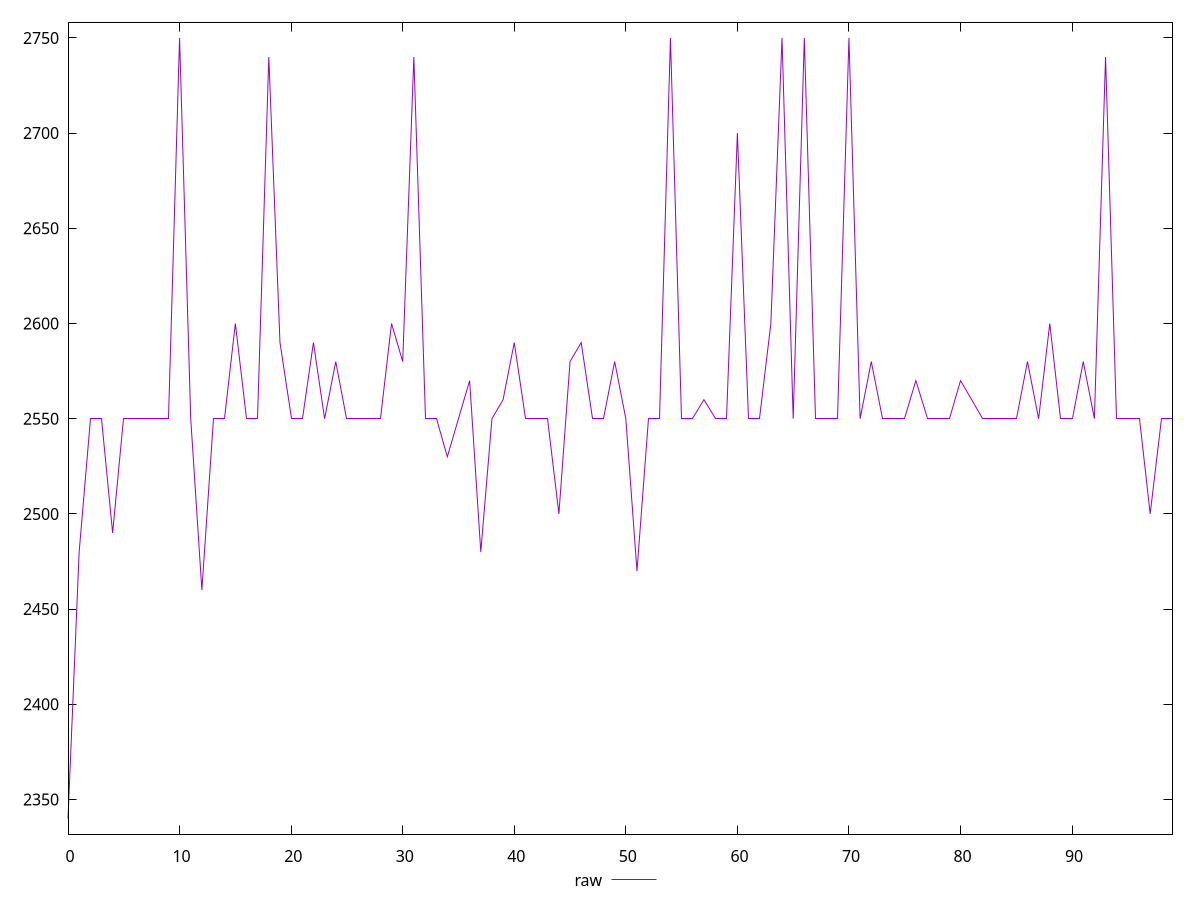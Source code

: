 reset

$raw <<EOF
0 2340
1 2480
2 2550
3 2550
4 2490
5 2550
6 2550
7 2550
8 2550
9 2550
10 2750
11 2550
12 2460
13 2550
14 2550
15 2600
16 2550
17 2550
18 2740
19 2590
20 2550
21 2550
22 2590
23 2550
24 2580
25 2550
26 2550
27 2550
28 2550
29 2600
30 2580
31 2740
32 2550
33 2550
34 2530
35 2550
36 2570
37 2480
38 2550
39 2560
40 2590
41 2550
42 2550
43 2550
44 2500
45 2580
46 2590
47 2550
48 2550
49 2580
50 2550
51 2470
52 2550
53 2550
54 2750
55 2550
56 2550
57 2560
58 2550
59 2550
60 2700
61 2550
62 2550
63 2600
64 2750
65 2550
66 2750
67 2550
68 2550
69 2550
70 2750
71 2550
72 2580
73 2550
74 2550
75 2550
76 2570
77 2550
78 2550
79 2550
80 2570
81 2560
82 2550
83 2550
84 2550
85 2550
86 2580
87 2550
88 2600
89 2550
90 2550
91 2580
92 2550
93 2740
94 2550
95 2550
96 2550
97 2500
98 2550
99 2550
EOF

set key outside below
set xrange [0:99]
set yrange [2331.8:2758.2]
set trange [2331.8:2758.2]
set terminal svg size 640, 500 enhanced background rgb 'white'
set output "report_00019_2021-02-10T18-14-37.922Z//uses-text-compression/samples/pages+cached+noadtech+nomedia/raw/values.svg"

plot $raw title "raw" with line

reset
